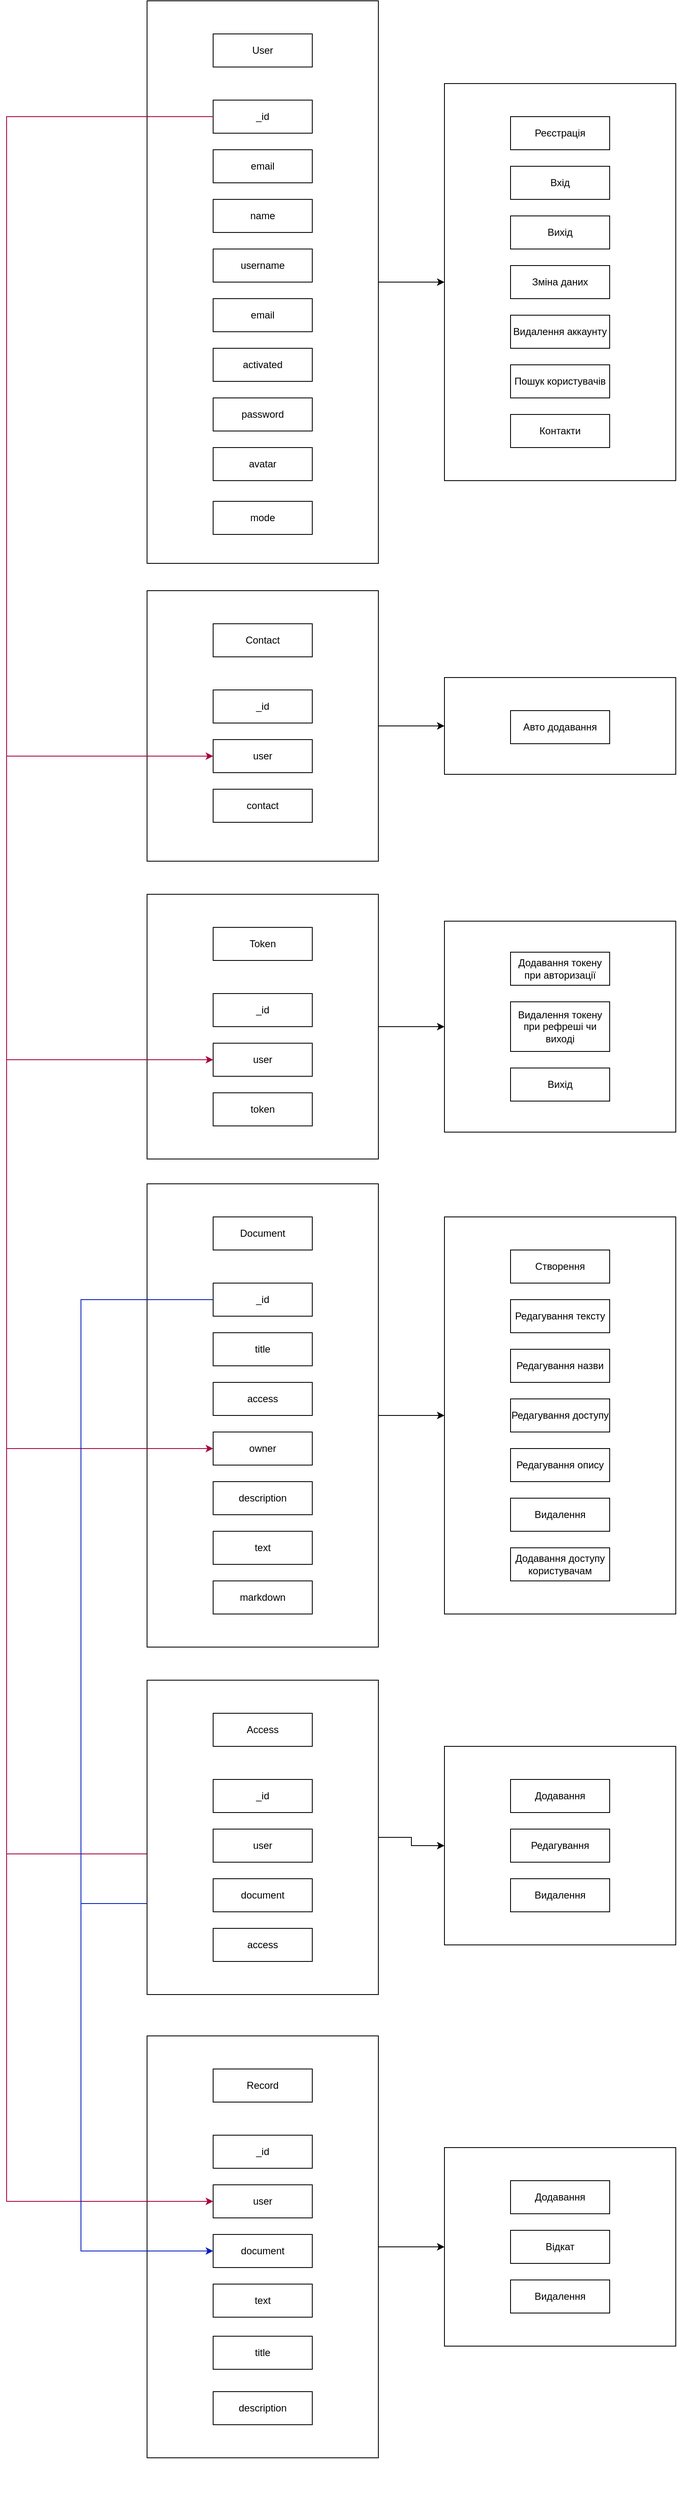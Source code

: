 <mxfile version="21.5.0" type="github">
  <diagram name="Сторінка-1" id="4nsPiJMsG7fjH1k0Aepe">
    <mxGraphModel dx="2140" dy="726" grid="1" gridSize="10" guides="1" tooltips="1" connect="1" arrows="1" fold="1" page="1" pageScale="1" pageWidth="827" pageHeight="1169" math="0" shadow="0">
      <root>
        <mxCell id="0" />
        <mxCell id="1" parent="0" />
        <mxCell id="kGTJ_FDY-_hj6c9UGdYr-21" style="edgeStyle=orthogonalEdgeStyle;rounded=0;orthogonalLoop=1;jettySize=auto;html=1;exitX=1;exitY=0.5;exitDx=0;exitDy=0;entryX=0;entryY=0.5;entryDx=0;entryDy=0;" edge="1" parent="1" source="kGTJ_FDY-_hj6c9UGdYr-20" target="kGTJ_FDY-_hj6c9UGdYr-18">
          <mxGeometry relative="1" as="geometry" />
        </mxCell>
        <mxCell id="kGTJ_FDY-_hj6c9UGdYr-22" style="edgeStyle=orthogonalEdgeStyle;rounded=0;orthogonalLoop=1;jettySize=auto;html=1;exitX=1;exitY=0.5;exitDx=0;exitDy=0;entryX=0;entryY=0.5;entryDx=0;entryDy=0;" edge="1" parent="1" source="kGTJ_FDY-_hj6c9UGdYr-23" target="kGTJ_FDY-_hj6c9UGdYr-24">
          <mxGeometry relative="1" as="geometry" />
        </mxCell>
        <mxCell id="kGTJ_FDY-_hj6c9UGdYr-41" value="" style="group" vertex="1" connectable="0" parent="1">
          <mxGeometry x="200" y="180" width="280" height="480" as="geometry" />
        </mxCell>
        <mxCell id="kGTJ_FDY-_hj6c9UGdYr-18" value="" style="rounded=0;whiteSpace=wrap;html=1;" vertex="1" parent="kGTJ_FDY-_hj6c9UGdYr-41">
          <mxGeometry width="280" height="480" as="geometry" />
        </mxCell>
        <mxCell id="kGTJ_FDY-_hj6c9UGdYr-1" value="Реєстрація" style="rounded=0;whiteSpace=wrap;html=1;" vertex="1" parent="kGTJ_FDY-_hj6c9UGdYr-41">
          <mxGeometry x="80" y="40" width="120" height="40" as="geometry" />
        </mxCell>
        <mxCell id="kGTJ_FDY-_hj6c9UGdYr-2" value="Вхід" style="rounded=0;whiteSpace=wrap;html=1;" vertex="1" parent="kGTJ_FDY-_hj6c9UGdYr-41">
          <mxGeometry x="80" y="100" width="120" height="40" as="geometry" />
        </mxCell>
        <mxCell id="kGTJ_FDY-_hj6c9UGdYr-3" value="Вихід" style="rounded=0;whiteSpace=wrap;html=1;" vertex="1" parent="kGTJ_FDY-_hj6c9UGdYr-41">
          <mxGeometry x="80" y="160" width="120" height="40" as="geometry" />
        </mxCell>
        <mxCell id="kGTJ_FDY-_hj6c9UGdYr-4" value="Зміна даних" style="rounded=0;whiteSpace=wrap;html=1;" vertex="1" parent="kGTJ_FDY-_hj6c9UGdYr-41">
          <mxGeometry x="80" y="220" width="120" height="40" as="geometry" />
        </mxCell>
        <mxCell id="kGTJ_FDY-_hj6c9UGdYr-11" value="Пошук користувачів" style="rounded=0;whiteSpace=wrap;html=1;" vertex="1" parent="kGTJ_FDY-_hj6c9UGdYr-41">
          <mxGeometry x="80" y="340" width="120" height="40" as="geometry" />
        </mxCell>
        <mxCell id="kGTJ_FDY-_hj6c9UGdYr-15" value="Видалення аккаунту" style="rounded=0;whiteSpace=wrap;html=1;" vertex="1" parent="kGTJ_FDY-_hj6c9UGdYr-41">
          <mxGeometry x="80" y="280" width="120" height="40" as="geometry" />
        </mxCell>
        <mxCell id="kGTJ_FDY-_hj6c9UGdYr-16" value="Контакти" style="rounded=0;whiteSpace=wrap;html=1;" vertex="1" parent="kGTJ_FDY-_hj6c9UGdYr-41">
          <mxGeometry x="80" y="400" width="120" height="40" as="geometry" />
        </mxCell>
        <mxCell id="kGTJ_FDY-_hj6c9UGdYr-42" value="" style="group" vertex="1" connectable="0" parent="1">
          <mxGeometry x="-160" y="80" width="280" height="690" as="geometry" />
        </mxCell>
        <mxCell id="kGTJ_FDY-_hj6c9UGdYr-20" value="" style="rounded=0;whiteSpace=wrap;html=1;" vertex="1" parent="kGTJ_FDY-_hj6c9UGdYr-42">
          <mxGeometry width="280" height="680" as="geometry" />
        </mxCell>
        <mxCell id="kGTJ_FDY-_hj6c9UGdYr-5" value="User" style="rounded=0;whiteSpace=wrap;html=1;" vertex="1" parent="kGTJ_FDY-_hj6c9UGdYr-42">
          <mxGeometry x="80" y="40" width="120" height="40" as="geometry" />
        </mxCell>
        <mxCell id="kGTJ_FDY-_hj6c9UGdYr-6" value="email" style="rounded=0;whiteSpace=wrap;html=1;" vertex="1" parent="kGTJ_FDY-_hj6c9UGdYr-42">
          <mxGeometry x="80" y="180" width="120" height="40" as="geometry" />
        </mxCell>
        <mxCell id="kGTJ_FDY-_hj6c9UGdYr-7" value="name" style="rounded=0;whiteSpace=wrap;html=1;" vertex="1" parent="kGTJ_FDY-_hj6c9UGdYr-42">
          <mxGeometry x="80" y="240" width="120" height="40" as="geometry" />
        </mxCell>
        <mxCell id="kGTJ_FDY-_hj6c9UGdYr-8" value="username" style="rounded=0;whiteSpace=wrap;html=1;" vertex="1" parent="kGTJ_FDY-_hj6c9UGdYr-42">
          <mxGeometry x="80" y="300" width="120" height="40" as="geometry" />
        </mxCell>
        <mxCell id="kGTJ_FDY-_hj6c9UGdYr-9" value="email" style="rounded=0;whiteSpace=wrap;html=1;" vertex="1" parent="kGTJ_FDY-_hj6c9UGdYr-42">
          <mxGeometry x="80" y="360" width="120" height="40" as="geometry" />
        </mxCell>
        <mxCell id="kGTJ_FDY-_hj6c9UGdYr-10" value="activated" style="rounded=0;whiteSpace=wrap;html=1;" vertex="1" parent="kGTJ_FDY-_hj6c9UGdYr-42">
          <mxGeometry x="80" y="420" width="120" height="40" as="geometry" />
        </mxCell>
        <mxCell id="kGTJ_FDY-_hj6c9UGdYr-14" value="password" style="rounded=0;whiteSpace=wrap;html=1;" vertex="1" parent="kGTJ_FDY-_hj6c9UGdYr-42">
          <mxGeometry x="80" y="480" width="120" height="40" as="geometry" />
        </mxCell>
        <mxCell id="kGTJ_FDY-_hj6c9UGdYr-17" value="_id" style="rounded=0;whiteSpace=wrap;html=1;" vertex="1" parent="kGTJ_FDY-_hj6c9UGdYr-42">
          <mxGeometry x="80" y="120" width="120" height="40" as="geometry" />
        </mxCell>
        <mxCell id="kGTJ_FDY-_hj6c9UGdYr-40" value="avatar" style="rounded=0;whiteSpace=wrap;html=1;" vertex="1" parent="kGTJ_FDY-_hj6c9UGdYr-42">
          <mxGeometry x="80" y="540" width="120" height="40" as="geometry" />
        </mxCell>
        <mxCell id="kGTJ_FDY-_hj6c9UGdYr-98" value="mode" style="rounded=0;whiteSpace=wrap;html=1;" vertex="1" parent="kGTJ_FDY-_hj6c9UGdYr-42">
          <mxGeometry x="80" y="605" width="120" height="40" as="geometry" />
        </mxCell>
        <mxCell id="kGTJ_FDY-_hj6c9UGdYr-43" value="" style="group" vertex="1" connectable="0" parent="1">
          <mxGeometry x="200" y="898" width="280" height="117" as="geometry" />
        </mxCell>
        <mxCell id="kGTJ_FDY-_hj6c9UGdYr-24" value="" style="rounded=0;whiteSpace=wrap;html=1;" vertex="1" parent="kGTJ_FDY-_hj6c9UGdYr-43">
          <mxGeometry width="280" height="117" as="geometry" />
        </mxCell>
        <mxCell id="kGTJ_FDY-_hj6c9UGdYr-25" value="Авто додавання" style="rounded=0;whiteSpace=wrap;html=1;" vertex="1" parent="kGTJ_FDY-_hj6c9UGdYr-43">
          <mxGeometry x="80" y="40" width="120" height="40" as="geometry" />
        </mxCell>
        <mxCell id="kGTJ_FDY-_hj6c9UGdYr-44" value="" style="group" vertex="1" connectable="0" parent="1">
          <mxGeometry x="-160" y="793" width="280" height="327" as="geometry" />
        </mxCell>
        <mxCell id="kGTJ_FDY-_hj6c9UGdYr-23" value="" style="rounded=0;whiteSpace=wrap;html=1;" vertex="1" parent="kGTJ_FDY-_hj6c9UGdYr-44">
          <mxGeometry width="280" height="327" as="geometry" />
        </mxCell>
        <mxCell id="kGTJ_FDY-_hj6c9UGdYr-29" value="Contact" style="rounded=0;whiteSpace=wrap;html=1;" vertex="1" parent="kGTJ_FDY-_hj6c9UGdYr-44">
          <mxGeometry x="80" y="40" width="120" height="40" as="geometry" />
        </mxCell>
        <mxCell id="kGTJ_FDY-_hj6c9UGdYr-30" value="user" style="rounded=0;whiteSpace=wrap;html=1;" vertex="1" parent="kGTJ_FDY-_hj6c9UGdYr-44">
          <mxGeometry x="80" y="180" width="120" height="40" as="geometry" />
        </mxCell>
        <mxCell id="kGTJ_FDY-_hj6c9UGdYr-31" value="contact" style="rounded=0;whiteSpace=wrap;html=1;" vertex="1" parent="kGTJ_FDY-_hj6c9UGdYr-44">
          <mxGeometry x="80" y="240" width="120" height="40" as="geometry" />
        </mxCell>
        <mxCell id="kGTJ_FDY-_hj6c9UGdYr-39" value="_id" style="rounded=0;whiteSpace=wrap;html=1;" vertex="1" parent="kGTJ_FDY-_hj6c9UGdYr-44">
          <mxGeometry x="80" y="120" width="120" height="40" as="geometry" />
        </mxCell>
        <mxCell id="kGTJ_FDY-_hj6c9UGdYr-55" style="edgeStyle=orthogonalEdgeStyle;rounded=0;orthogonalLoop=1;jettySize=auto;html=1;exitX=1;exitY=0.5;exitDx=0;exitDy=0;entryX=0;entryY=0.5;entryDx=0;entryDy=0;" edge="1" parent="1" source="kGTJ_FDY-_hj6c9UGdYr-66" target="kGTJ_FDY-_hj6c9UGdYr-57">
          <mxGeometry relative="1" as="geometry" />
        </mxCell>
        <mxCell id="kGTJ_FDY-_hj6c9UGdYr-65" value="ac" style="group" vertex="1" connectable="0" parent="1">
          <mxGeometry x="-160" y="1160" width="280" height="620" as="geometry" />
        </mxCell>
        <mxCell id="kGTJ_FDY-_hj6c9UGdYr-66" value="" style="rounded=0;whiteSpace=wrap;html=1;" vertex="1" parent="kGTJ_FDY-_hj6c9UGdYr-65">
          <mxGeometry width="280" height="320" as="geometry" />
        </mxCell>
        <mxCell id="kGTJ_FDY-_hj6c9UGdYr-67" value="Token" style="rounded=0;whiteSpace=wrap;html=1;" vertex="1" parent="kGTJ_FDY-_hj6c9UGdYr-65">
          <mxGeometry x="80" y="40" width="120" height="40" as="geometry" />
        </mxCell>
        <mxCell id="kGTJ_FDY-_hj6c9UGdYr-68" value="user" style="rounded=0;whiteSpace=wrap;html=1;" vertex="1" parent="kGTJ_FDY-_hj6c9UGdYr-65">
          <mxGeometry x="80" y="180" width="120" height="40" as="geometry" />
        </mxCell>
        <mxCell id="kGTJ_FDY-_hj6c9UGdYr-69" value="token" style="rounded=0;whiteSpace=wrap;html=1;" vertex="1" parent="kGTJ_FDY-_hj6c9UGdYr-65">
          <mxGeometry x="80" y="240" width="120" height="40" as="geometry" />
        </mxCell>
        <mxCell id="kGTJ_FDY-_hj6c9UGdYr-74" value="_id" style="rounded=0;whiteSpace=wrap;html=1;" vertex="1" parent="kGTJ_FDY-_hj6c9UGdYr-65">
          <mxGeometry x="80" y="120" width="120" height="40" as="geometry" />
        </mxCell>
        <mxCell id="kGTJ_FDY-_hj6c9UGdYr-78" value="" style="group" vertex="1" connectable="0" parent="1">
          <mxGeometry x="200" y="1550" width="280" height="480" as="geometry" />
        </mxCell>
        <mxCell id="kGTJ_FDY-_hj6c9UGdYr-79" value="" style="rounded=0;whiteSpace=wrap;html=1;" vertex="1" parent="kGTJ_FDY-_hj6c9UGdYr-78">
          <mxGeometry width="280" height="480" as="geometry" />
        </mxCell>
        <mxCell id="kGTJ_FDY-_hj6c9UGdYr-80" value="Створення" style="rounded=0;whiteSpace=wrap;html=1;" vertex="1" parent="kGTJ_FDY-_hj6c9UGdYr-78">
          <mxGeometry x="80" y="40" width="120" height="40" as="geometry" />
        </mxCell>
        <mxCell id="kGTJ_FDY-_hj6c9UGdYr-81" value="Редагування тексту" style="rounded=0;whiteSpace=wrap;html=1;" vertex="1" parent="kGTJ_FDY-_hj6c9UGdYr-78">
          <mxGeometry x="80" y="100" width="120" height="40" as="geometry" />
        </mxCell>
        <mxCell id="kGTJ_FDY-_hj6c9UGdYr-82" value="Редагування назви" style="rounded=0;whiteSpace=wrap;html=1;" vertex="1" parent="kGTJ_FDY-_hj6c9UGdYr-78">
          <mxGeometry x="80" y="160" width="120" height="40" as="geometry" />
        </mxCell>
        <mxCell id="kGTJ_FDY-_hj6c9UGdYr-83" value="Редагування доступу" style="rounded=0;whiteSpace=wrap;html=1;" vertex="1" parent="kGTJ_FDY-_hj6c9UGdYr-78">
          <mxGeometry x="80" y="220" width="120" height="40" as="geometry" />
        </mxCell>
        <mxCell id="kGTJ_FDY-_hj6c9UGdYr-84" value="Видалення" style="rounded=0;whiteSpace=wrap;html=1;" vertex="1" parent="kGTJ_FDY-_hj6c9UGdYr-78">
          <mxGeometry x="80" y="340" width="120" height="40" as="geometry" />
        </mxCell>
        <mxCell id="kGTJ_FDY-_hj6c9UGdYr-85" value="Редагування опису" style="rounded=0;whiteSpace=wrap;html=1;" vertex="1" parent="kGTJ_FDY-_hj6c9UGdYr-78">
          <mxGeometry x="80" y="280" width="120" height="40" as="geometry" />
        </mxCell>
        <mxCell id="kGTJ_FDY-_hj6c9UGdYr-86" value="Додавання доступу користувачам" style="rounded=0;whiteSpace=wrap;html=1;" vertex="1" parent="kGTJ_FDY-_hj6c9UGdYr-78">
          <mxGeometry x="80" y="400" width="120" height="40" as="geometry" />
        </mxCell>
        <mxCell id="kGTJ_FDY-_hj6c9UGdYr-87" value="" style="group" vertex="1" connectable="0" parent="1">
          <mxGeometry x="-160" y="1510" width="280" height="620" as="geometry" />
        </mxCell>
        <mxCell id="kGTJ_FDY-_hj6c9UGdYr-88" value="" style="rounded=0;whiteSpace=wrap;html=1;" vertex="1" parent="kGTJ_FDY-_hj6c9UGdYr-87">
          <mxGeometry width="280" height="560" as="geometry" />
        </mxCell>
        <mxCell id="kGTJ_FDY-_hj6c9UGdYr-89" value="Document" style="rounded=0;whiteSpace=wrap;html=1;" vertex="1" parent="kGTJ_FDY-_hj6c9UGdYr-87">
          <mxGeometry x="80" y="40" width="120" height="40" as="geometry" />
        </mxCell>
        <mxCell id="kGTJ_FDY-_hj6c9UGdYr-90" value="title" style="rounded=0;whiteSpace=wrap;html=1;" vertex="1" parent="kGTJ_FDY-_hj6c9UGdYr-87">
          <mxGeometry x="80" y="180" width="120" height="40" as="geometry" />
        </mxCell>
        <mxCell id="kGTJ_FDY-_hj6c9UGdYr-91" value="access" style="rounded=0;whiteSpace=wrap;html=1;" vertex="1" parent="kGTJ_FDY-_hj6c9UGdYr-87">
          <mxGeometry x="80" y="240" width="120" height="40" as="geometry" />
        </mxCell>
        <mxCell id="kGTJ_FDY-_hj6c9UGdYr-92" value="owner" style="rounded=0;whiteSpace=wrap;html=1;" vertex="1" parent="kGTJ_FDY-_hj6c9UGdYr-87">
          <mxGeometry x="80" y="300" width="120" height="40" as="geometry" />
        </mxCell>
        <mxCell id="kGTJ_FDY-_hj6c9UGdYr-93" value="description" style="rounded=0;whiteSpace=wrap;html=1;" vertex="1" parent="kGTJ_FDY-_hj6c9UGdYr-87">
          <mxGeometry x="80" y="360" width="120" height="40" as="geometry" />
        </mxCell>
        <mxCell id="kGTJ_FDY-_hj6c9UGdYr-94" value="text" style="rounded=0;whiteSpace=wrap;html=1;" vertex="1" parent="kGTJ_FDY-_hj6c9UGdYr-87">
          <mxGeometry x="80" y="420" width="120" height="40" as="geometry" />
        </mxCell>
        <mxCell id="kGTJ_FDY-_hj6c9UGdYr-95" value="markdown" style="rounded=0;whiteSpace=wrap;html=1;" vertex="1" parent="kGTJ_FDY-_hj6c9UGdYr-87">
          <mxGeometry x="80" y="480" width="120" height="40" as="geometry" />
        </mxCell>
        <mxCell id="kGTJ_FDY-_hj6c9UGdYr-96" value="_id" style="rounded=0;whiteSpace=wrap;html=1;" vertex="1" parent="kGTJ_FDY-_hj6c9UGdYr-87">
          <mxGeometry x="80" y="120" width="120" height="40" as="geometry" />
        </mxCell>
        <mxCell id="kGTJ_FDY-_hj6c9UGdYr-77" style="edgeStyle=orthogonalEdgeStyle;rounded=0;orthogonalLoop=1;jettySize=auto;html=1;exitX=1;exitY=0.5;exitDx=0;exitDy=0;entryX=0;entryY=0.5;entryDx=0;entryDy=0;" edge="1" parent="1" source="kGTJ_FDY-_hj6c9UGdYr-88" target="kGTJ_FDY-_hj6c9UGdYr-79">
          <mxGeometry relative="1" as="geometry" />
        </mxCell>
        <mxCell id="kGTJ_FDY-_hj6c9UGdYr-103" value="" style="group" vertex="1" connectable="0" parent="1">
          <mxGeometry x="200" y="1192.5" width="280" height="255" as="geometry" />
        </mxCell>
        <mxCell id="kGTJ_FDY-_hj6c9UGdYr-57" value="" style="rounded=0;whiteSpace=wrap;html=1;" vertex="1" parent="kGTJ_FDY-_hj6c9UGdYr-103">
          <mxGeometry width="280" height="255" as="geometry" />
        </mxCell>
        <mxCell id="kGTJ_FDY-_hj6c9UGdYr-58" value="Додавання токену при авторизації" style="rounded=0;whiteSpace=wrap;html=1;" vertex="1" parent="kGTJ_FDY-_hj6c9UGdYr-103">
          <mxGeometry x="80" y="37.5" width="120" height="40" as="geometry" />
        </mxCell>
        <mxCell id="kGTJ_FDY-_hj6c9UGdYr-59" value="Видалення токену при рефреші чи виході" style="rounded=0;whiteSpace=wrap;html=1;" vertex="1" parent="kGTJ_FDY-_hj6c9UGdYr-103">
          <mxGeometry x="80" y="97.5" width="120" height="60" as="geometry" />
        </mxCell>
        <mxCell id="kGTJ_FDY-_hj6c9UGdYr-60" value="Вихід" style="rounded=0;whiteSpace=wrap;html=1;" vertex="1" parent="kGTJ_FDY-_hj6c9UGdYr-103">
          <mxGeometry x="80" y="177.5" width="120" height="40" as="geometry" />
        </mxCell>
        <mxCell id="kGTJ_FDY-_hj6c9UGdYr-124" style="edgeStyle=orthogonalEdgeStyle;rounded=0;orthogonalLoop=1;jettySize=auto;html=1;exitX=0;exitY=0.5;exitDx=0;exitDy=0;entryX=0;entryY=0.5;entryDx=0;entryDy=0;fillColor=#d80073;strokeColor=#A50040;" edge="1" parent="1" source="kGTJ_FDY-_hj6c9UGdYr-17" target="kGTJ_FDY-_hj6c9UGdYr-30">
          <mxGeometry relative="1" as="geometry">
            <Array as="points">
              <mxPoint x="-330" y="220" />
              <mxPoint x="-330" y="993" />
            </Array>
          </mxGeometry>
        </mxCell>
        <mxCell id="kGTJ_FDY-_hj6c9UGdYr-125" style="edgeStyle=orthogonalEdgeStyle;rounded=0;orthogonalLoop=1;jettySize=auto;html=1;exitX=0;exitY=0.5;exitDx=0;exitDy=0;entryX=0;entryY=0.5;entryDx=0;entryDy=0;fillColor=#d80073;strokeColor=#A50040;" edge="1" parent="1" source="kGTJ_FDY-_hj6c9UGdYr-17" target="kGTJ_FDY-_hj6c9UGdYr-68">
          <mxGeometry relative="1" as="geometry">
            <Array as="points">
              <mxPoint x="-330" y="220" />
              <mxPoint x="-330" y="1360" />
            </Array>
          </mxGeometry>
        </mxCell>
        <mxCell id="kGTJ_FDY-_hj6c9UGdYr-126" style="edgeStyle=orthogonalEdgeStyle;rounded=0;orthogonalLoop=1;jettySize=auto;html=1;exitX=0;exitY=0.5;exitDx=0;exitDy=0;entryX=0;entryY=0.5;entryDx=0;entryDy=0;fillColor=#d80073;strokeColor=#A50040;" edge="1" parent="1" source="kGTJ_FDY-_hj6c9UGdYr-17" target="kGTJ_FDY-_hj6c9UGdYr-92">
          <mxGeometry relative="1" as="geometry">
            <Array as="points">
              <mxPoint x="-330" y="220" />
              <mxPoint x="-330" y="1830" />
            </Array>
          </mxGeometry>
        </mxCell>
        <mxCell id="kGTJ_FDY-_hj6c9UGdYr-127" style="edgeStyle=orthogonalEdgeStyle;rounded=0;orthogonalLoop=1;jettySize=auto;html=1;exitX=0;exitY=0.5;exitDx=0;exitDy=0;entryX=0;entryY=0.5;entryDx=0;entryDy=0;fillColor=#d80073;strokeColor=#A50040;" edge="1" parent="1" source="kGTJ_FDY-_hj6c9UGdYr-17" target="kGTJ_FDY-_hj6c9UGdYr-116">
          <mxGeometry relative="1" as="geometry">
            <Array as="points">
              <mxPoint x="-330" y="220" />
              <mxPoint x="-330" y="2320" />
            </Array>
          </mxGeometry>
        </mxCell>
        <mxCell id="kGTJ_FDY-_hj6c9UGdYr-128" style="edgeStyle=orthogonalEdgeStyle;rounded=0;orthogonalLoop=1;jettySize=auto;html=1;exitX=0;exitY=0.5;exitDx=0;exitDy=0;entryX=0;entryY=0.5;entryDx=0;entryDy=0;fillColor=#0050ef;strokeColor=#001DBC;" edge="1" parent="1" source="kGTJ_FDY-_hj6c9UGdYr-96" target="kGTJ_FDY-_hj6c9UGdYr-117">
          <mxGeometry relative="1" as="geometry">
            <Array as="points">
              <mxPoint x="-240" y="1650" />
              <mxPoint x="-240" y="2380" />
            </Array>
          </mxGeometry>
        </mxCell>
        <mxCell id="kGTJ_FDY-_hj6c9UGdYr-123" style="edgeStyle=orthogonalEdgeStyle;rounded=0;orthogonalLoop=1;jettySize=auto;html=1;exitX=1;exitY=0.5;exitDx=0;exitDy=0;entryX=0;entryY=0.5;entryDx=0;entryDy=0;" edge="1" parent="1" source="kGTJ_FDY-_hj6c9UGdYr-114" target="kGTJ_FDY-_hj6c9UGdYr-105">
          <mxGeometry relative="1" as="geometry" />
        </mxCell>
        <mxCell id="kGTJ_FDY-_hj6c9UGdYr-139" style="edgeStyle=orthogonalEdgeStyle;rounded=0;orthogonalLoop=1;jettySize=auto;html=1;exitX=1;exitY=0.5;exitDx=0;exitDy=0;entryX=0;entryY=0.5;entryDx=0;entryDy=0;" edge="1" parent="1" source="kGTJ_FDY-_hj6c9UGdYr-133" target="kGTJ_FDY-_hj6c9UGdYr-129">
          <mxGeometry relative="1" as="geometry" />
        </mxCell>
        <mxCell id="kGTJ_FDY-_hj6c9UGdYr-143" value="" style="group" vertex="1" connectable="0" parent="1">
          <mxGeometry x="200" y="2675" width="280" height="240" as="geometry" />
        </mxCell>
        <mxCell id="kGTJ_FDY-_hj6c9UGdYr-129" value="" style="rounded=0;whiteSpace=wrap;html=1;" vertex="1" parent="kGTJ_FDY-_hj6c9UGdYr-143">
          <mxGeometry width="280" height="240" as="geometry" />
        </mxCell>
        <mxCell id="kGTJ_FDY-_hj6c9UGdYr-130" value="Додавання" style="rounded=0;whiteSpace=wrap;html=1;" vertex="1" parent="kGTJ_FDY-_hj6c9UGdYr-143">
          <mxGeometry x="80" y="40" width="120" height="40" as="geometry" />
        </mxCell>
        <mxCell id="kGTJ_FDY-_hj6c9UGdYr-131" value="Відкат" style="rounded=0;whiteSpace=wrap;html=1;" vertex="1" parent="kGTJ_FDY-_hj6c9UGdYr-143">
          <mxGeometry x="80" y="100" width="120" height="40" as="geometry" />
        </mxCell>
        <mxCell id="kGTJ_FDY-_hj6c9UGdYr-132" value="Видалення" style="rounded=0;whiteSpace=wrap;html=1;" vertex="1" parent="kGTJ_FDY-_hj6c9UGdYr-143">
          <mxGeometry x="80" y="160" width="120" height="40" as="geometry" />
        </mxCell>
        <mxCell id="kGTJ_FDY-_hj6c9UGdYr-144" value="" style="group" vertex="1" connectable="0" parent="1">
          <mxGeometry x="-160" y="2540" width="280" height="560" as="geometry" />
        </mxCell>
        <mxCell id="kGTJ_FDY-_hj6c9UGdYr-140" value="markdown" style="rounded=0;whiteSpace=wrap;html=1;" vertex="1" parent="kGTJ_FDY-_hj6c9UGdYr-144">
          <mxGeometry x="80" y="370" width="120" height="40" as="geometry" />
        </mxCell>
        <mxCell id="kGTJ_FDY-_hj6c9UGdYr-141" value="title" style="rounded=0;whiteSpace=wrap;html=1;" vertex="1" parent="kGTJ_FDY-_hj6c9UGdYr-144">
          <mxGeometry x="80" y="430" width="120" height="40" as="geometry" />
        </mxCell>
        <mxCell id="kGTJ_FDY-_hj6c9UGdYr-133" value="" style="rounded=0;whiteSpace=wrap;html=1;" vertex="1" parent="kGTJ_FDY-_hj6c9UGdYr-144">
          <mxGeometry width="280" height="510" as="geometry" />
        </mxCell>
        <mxCell id="kGTJ_FDY-_hj6c9UGdYr-134" value="Record" style="rounded=0;whiteSpace=wrap;html=1;" vertex="1" parent="kGTJ_FDY-_hj6c9UGdYr-144">
          <mxGeometry x="80" y="40" width="120" height="40" as="geometry" />
        </mxCell>
        <mxCell id="kGTJ_FDY-_hj6c9UGdYr-135" value="user" style="rounded=0;whiteSpace=wrap;html=1;" vertex="1" parent="kGTJ_FDY-_hj6c9UGdYr-144">
          <mxGeometry x="80" y="180" width="120" height="40" as="geometry" />
        </mxCell>
        <mxCell id="kGTJ_FDY-_hj6c9UGdYr-136" value="document" style="rounded=0;whiteSpace=wrap;html=1;" vertex="1" parent="kGTJ_FDY-_hj6c9UGdYr-144">
          <mxGeometry x="80" y="240" width="120" height="40" as="geometry" />
        </mxCell>
        <mxCell id="kGTJ_FDY-_hj6c9UGdYr-137" value="text" style="rounded=0;whiteSpace=wrap;html=1;" vertex="1" parent="kGTJ_FDY-_hj6c9UGdYr-144">
          <mxGeometry x="80" y="300" width="120" height="40" as="geometry" />
        </mxCell>
        <mxCell id="kGTJ_FDY-_hj6c9UGdYr-138" value="_id" style="rounded=0;whiteSpace=wrap;html=1;" vertex="1" parent="kGTJ_FDY-_hj6c9UGdYr-144">
          <mxGeometry x="80" y="120" width="120" height="40" as="geometry" />
        </mxCell>
        <mxCell id="kGTJ_FDY-_hj6c9UGdYr-147" value="title" style="rounded=0;whiteSpace=wrap;html=1;" vertex="1" parent="kGTJ_FDY-_hj6c9UGdYr-144">
          <mxGeometry x="80" y="363" width="120" height="40" as="geometry" />
        </mxCell>
        <mxCell id="kGTJ_FDY-_hj6c9UGdYr-151" value="description" style="rounded=0;whiteSpace=wrap;html=1;" vertex="1" parent="kGTJ_FDY-_hj6c9UGdYr-144">
          <mxGeometry x="80" y="430" width="120" height="40" as="geometry" />
        </mxCell>
        <mxCell id="kGTJ_FDY-_hj6c9UGdYr-145" value="" style="group" vertex="1" connectable="0" parent="1">
          <mxGeometry x="200" y="2190" width="280" height="240" as="geometry" />
        </mxCell>
        <mxCell id="kGTJ_FDY-_hj6c9UGdYr-105" value="" style="rounded=0;whiteSpace=wrap;html=1;" vertex="1" parent="kGTJ_FDY-_hj6c9UGdYr-145">
          <mxGeometry width="280" height="240" as="geometry" />
        </mxCell>
        <mxCell id="kGTJ_FDY-_hj6c9UGdYr-106" value="Додавання" style="rounded=0;whiteSpace=wrap;html=1;" vertex="1" parent="kGTJ_FDY-_hj6c9UGdYr-145">
          <mxGeometry x="80" y="40" width="120" height="40" as="geometry" />
        </mxCell>
        <mxCell id="kGTJ_FDY-_hj6c9UGdYr-107" value="Редагування" style="rounded=0;whiteSpace=wrap;html=1;" vertex="1" parent="kGTJ_FDY-_hj6c9UGdYr-145">
          <mxGeometry x="80" y="100" width="120" height="40" as="geometry" />
        </mxCell>
        <mxCell id="kGTJ_FDY-_hj6c9UGdYr-108" value="Видалення" style="rounded=0;whiteSpace=wrap;html=1;" vertex="1" parent="kGTJ_FDY-_hj6c9UGdYr-145">
          <mxGeometry x="80" y="160" width="120" height="40" as="geometry" />
        </mxCell>
        <mxCell id="kGTJ_FDY-_hj6c9UGdYr-146" value="" style="group" vertex="1" connectable="0" parent="1">
          <mxGeometry x="-160" y="2110" width="280" height="380" as="geometry" />
        </mxCell>
        <mxCell id="kGTJ_FDY-_hj6c9UGdYr-114" value="" style="rounded=0;whiteSpace=wrap;html=1;" vertex="1" parent="kGTJ_FDY-_hj6c9UGdYr-146">
          <mxGeometry width="280" height="380" as="geometry" />
        </mxCell>
        <mxCell id="kGTJ_FDY-_hj6c9UGdYr-115" value="Access" style="rounded=0;whiteSpace=wrap;html=1;" vertex="1" parent="kGTJ_FDY-_hj6c9UGdYr-146">
          <mxGeometry x="80" y="40" width="120" height="40" as="geometry" />
        </mxCell>
        <mxCell id="kGTJ_FDY-_hj6c9UGdYr-116" value="user" style="rounded=0;whiteSpace=wrap;html=1;" vertex="1" parent="kGTJ_FDY-_hj6c9UGdYr-146">
          <mxGeometry x="80" y="180" width="120" height="40" as="geometry" />
        </mxCell>
        <mxCell id="kGTJ_FDY-_hj6c9UGdYr-117" value="document" style="rounded=0;whiteSpace=wrap;html=1;" vertex="1" parent="kGTJ_FDY-_hj6c9UGdYr-146">
          <mxGeometry x="80" y="240" width="120" height="40" as="geometry" />
        </mxCell>
        <mxCell id="kGTJ_FDY-_hj6c9UGdYr-118" value="access" style="rounded=0;whiteSpace=wrap;html=1;" vertex="1" parent="kGTJ_FDY-_hj6c9UGdYr-146">
          <mxGeometry x="80" y="300" width="120" height="40" as="geometry" />
        </mxCell>
        <mxCell id="kGTJ_FDY-_hj6c9UGdYr-122" value="_id" style="rounded=0;whiteSpace=wrap;html=1;" vertex="1" parent="kGTJ_FDY-_hj6c9UGdYr-146">
          <mxGeometry x="80" y="120" width="120" height="40" as="geometry" />
        </mxCell>
        <mxCell id="kGTJ_FDY-_hj6c9UGdYr-152" style="edgeStyle=orthogonalEdgeStyle;rounded=0;orthogonalLoop=1;jettySize=auto;html=1;exitX=0;exitY=0.5;exitDx=0;exitDy=0;entryX=0;entryY=0.5;entryDx=0;entryDy=0;fillColor=#d80073;strokeColor=#A50040;" edge="1" parent="1" source="kGTJ_FDY-_hj6c9UGdYr-17" target="kGTJ_FDY-_hj6c9UGdYr-135">
          <mxGeometry relative="1" as="geometry">
            <Array as="points">
              <mxPoint x="-330" y="220" />
              <mxPoint x="-330" y="2740" />
            </Array>
          </mxGeometry>
        </mxCell>
        <mxCell id="kGTJ_FDY-_hj6c9UGdYr-153" style="edgeStyle=orthogonalEdgeStyle;rounded=0;orthogonalLoop=1;jettySize=auto;html=1;exitX=0;exitY=0.5;exitDx=0;exitDy=0;entryX=0;entryY=0.5;entryDx=0;entryDy=0;fillColor=#0050ef;strokeColor=#001DBC;" edge="1" parent="1" source="kGTJ_FDY-_hj6c9UGdYr-96" target="kGTJ_FDY-_hj6c9UGdYr-136">
          <mxGeometry relative="1" as="geometry">
            <Array as="points">
              <mxPoint x="-240" y="1650" />
              <mxPoint x="-240" y="2800" />
            </Array>
          </mxGeometry>
        </mxCell>
      </root>
    </mxGraphModel>
  </diagram>
</mxfile>
